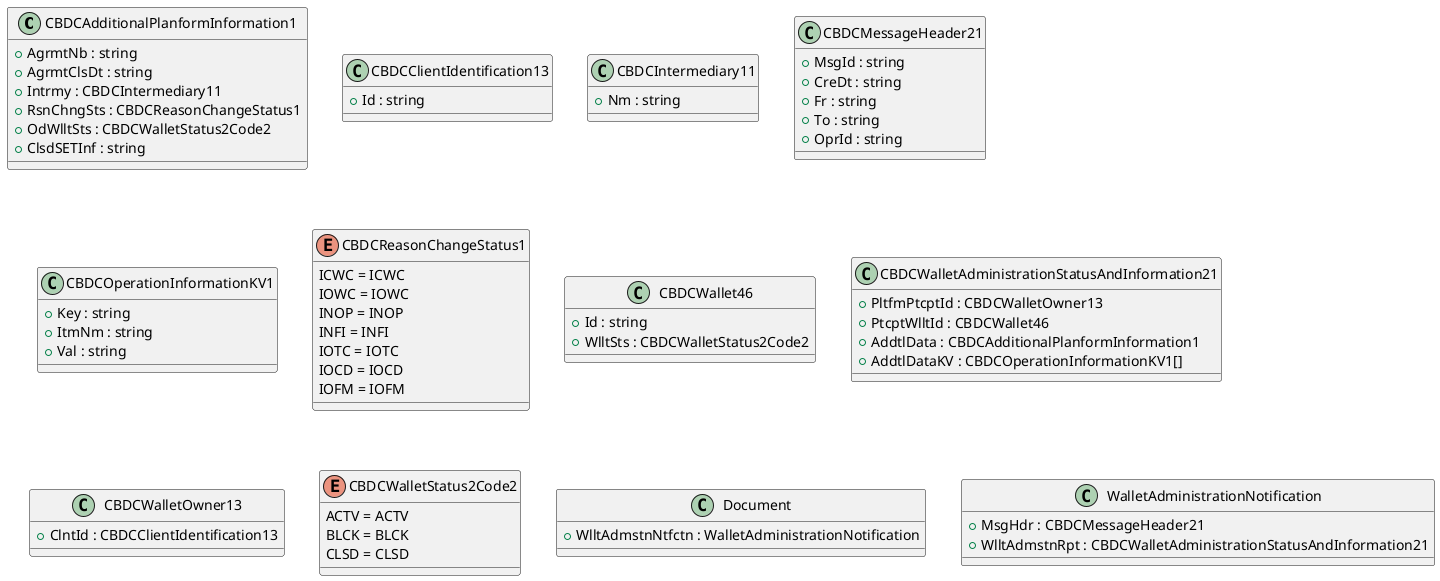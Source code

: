 @startuml

class CBDCAdditionalPlanformInformation1 {
    +AgrmtNb : string
    +AgrmtClsDt : string
    +Intrmy : CBDCIntermediary11
    +RsnChngSts : CBDCReasonChangeStatus1
    +OdWlltSts : CBDCWalletStatus2Code2
    +ClsdSETInf : string
}
class CBDCClientIdentification13 {
    +Id : string
}
class CBDCIntermediary11 {
    +Nm : string
}
class CBDCMessageHeader21 {
    +MsgId : string
    +CreDt : string
    +Fr : string
    +To : string
    +OprId : string
}
class CBDCOperationInformationKV1 {
    +Key : string
    +ItmNm : string
    +Val : string
}
enum CBDCReasonChangeStatus1 {
    ICWC = ICWC
    IOWC = IOWC
    INOP = INOP
    INFI = INFI
    IOTC = IOTC
    IOCD = IOCD
    IOFM = IOFM
}
class CBDCWallet46 {
    +Id : string
    +WlltSts : CBDCWalletStatus2Code2
}
class CBDCWalletAdministrationStatusAndInformation21 {
    +PltfmPtcptId : CBDCWalletOwner13
    +PtcptWlltId : CBDCWallet46
    +AddtlData : CBDCAdditionalPlanformInformation1
    +AddtlDataKV : CBDCOperationInformationKV1[]
}
class CBDCWalletOwner13 {
    +ClntId : CBDCClientIdentification13
}
enum CBDCWalletStatus2Code2 {
    ACTV = ACTV
    BLCK = BLCK
    CLSD = CLSD
}
class Document {
    +WlltAdmstnNtfctn : WalletAdministrationNotification
}
class WalletAdministrationNotification {
    +MsgHdr : CBDCMessageHeader21
    +WlltAdmstnRpt : CBDCWalletAdministrationStatusAndInformation21
}

@enduml
